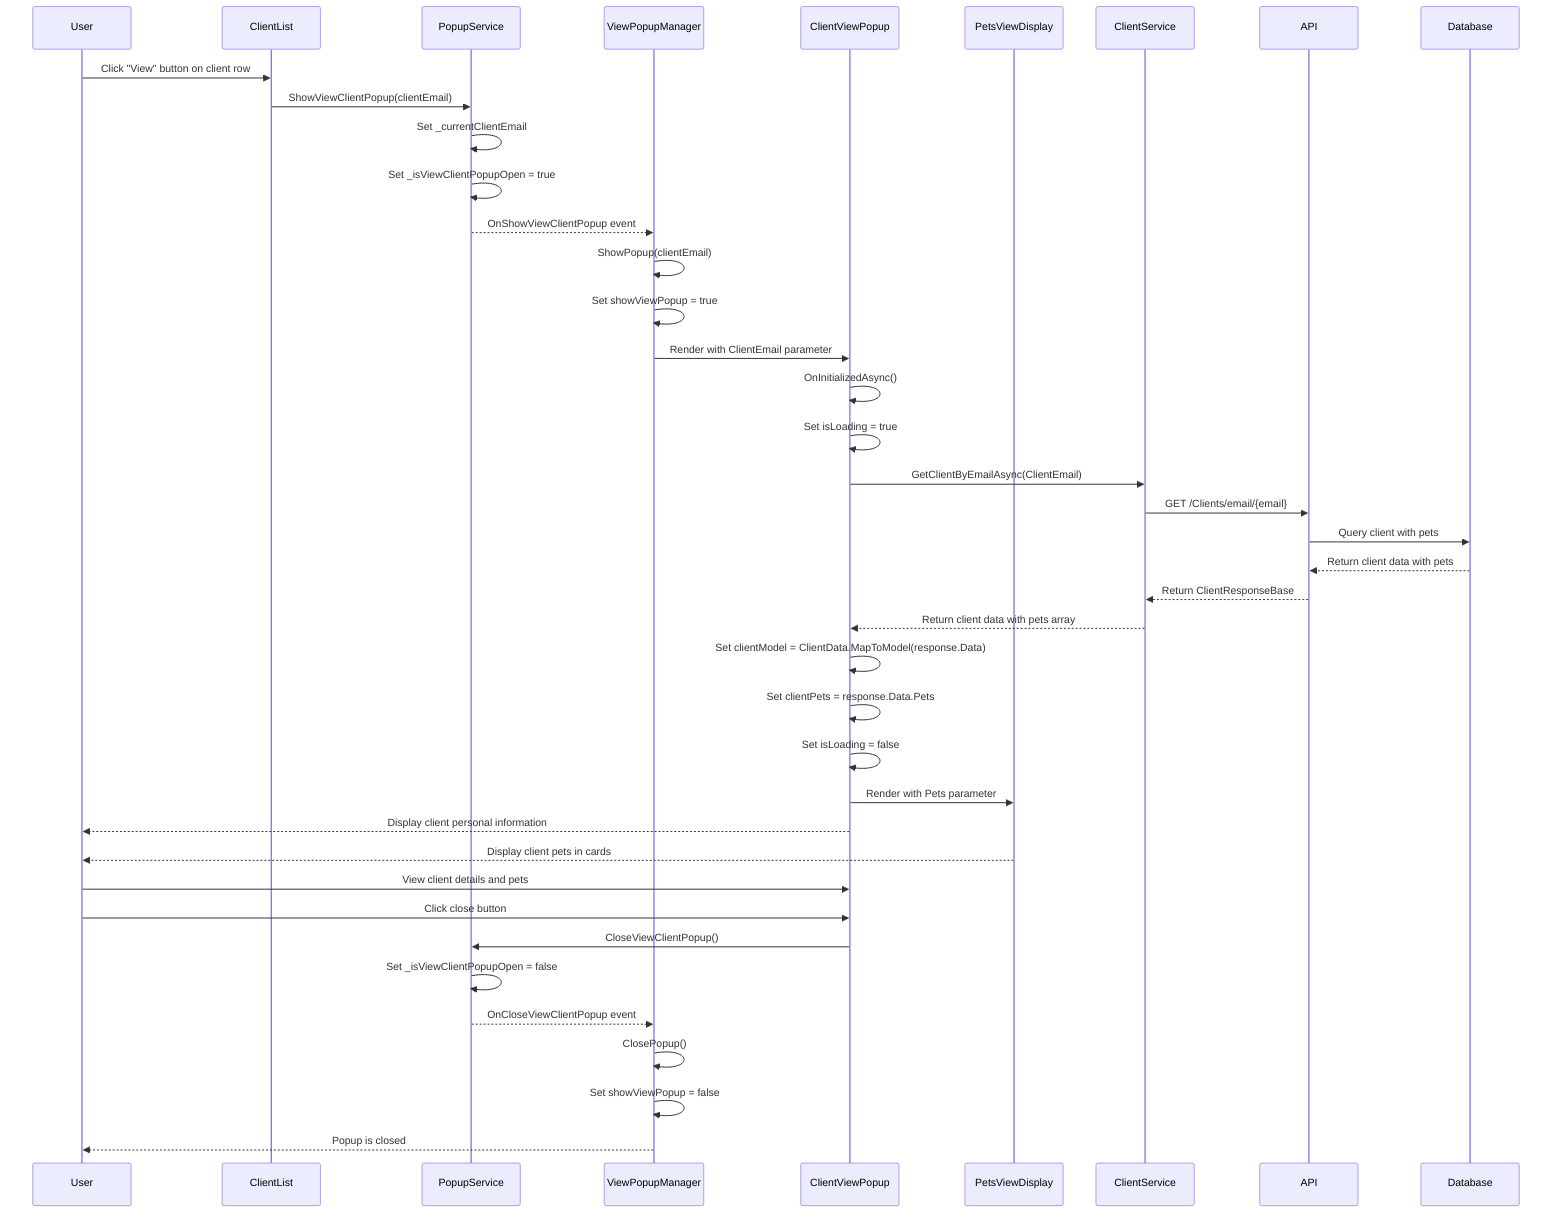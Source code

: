 sequenceDiagram
    participant User
    participant ClientList
    participant PopupService
    participant ViewPopupManager
    participant ClientViewPopup
    participant PetsViewDisplay
    participant ClientService
    participant API
    participant Database

    User->>ClientList: Click "View" button on client row
    ClientList->>PopupService: ShowViewClientPopup(clientEmail)
    
    PopupService->>PopupService: Set _currentClientEmail
    PopupService->>PopupService: Set _isViewClientPopupOpen = true
    PopupService-->>ViewPopupManager: OnShowViewClientPopup event
    
    ViewPopupManager->>ViewPopupManager: ShowPopup(clientEmail)
    ViewPopupManager->>ViewPopupManager: Set showViewPopup = true
    ViewPopupManager->>ClientViewPopup: Render with ClientEmail parameter
    
    ClientViewPopup->>ClientViewPopup: OnInitializedAsync()
    ClientViewPopup->>ClientViewPopup: Set isLoading = true
    ClientViewPopup->>ClientService: GetClientByEmailAsync(ClientEmail)
    
    ClientService->>API: GET /Clients/email/{email}
    API->>Database: Query client with pets
    Database-->>API: Return client data with pets
    API-->>ClientService: Return ClientResponseBase
    
    ClientService-->>ClientViewPopup: Return client data with pets array
    
    ClientViewPopup->>ClientViewPopup: Set clientModel = ClientData.MapToModel(response.Data)
    ClientViewPopup->>ClientViewPopup: Set clientPets = response.Data.Pets
    ClientViewPopup->>ClientViewPopup: Set isLoading = false
    
    ClientViewPopup->>PetsViewDisplay: Render with Pets parameter
    
    ClientViewPopup-->>User: Display client personal information
    PetsViewDisplay-->>User: Display client pets in cards
    
    User->>ClientViewPopup: View client details and pets
    
    User->>ClientViewPopup: Click close button
    ClientViewPopup->>PopupService: CloseViewClientPopup()
    
    PopupService->>PopupService: Set _isViewClientPopupOpen = false
    PopupService-->>ViewPopupManager: OnCloseViewClientPopup event
    
    ViewPopupManager->>ViewPopupManager: ClosePopup()
    ViewPopupManager->>ViewPopupManager: Set showViewPopup = false
    ViewPopupManager-->>User: Popup is closed